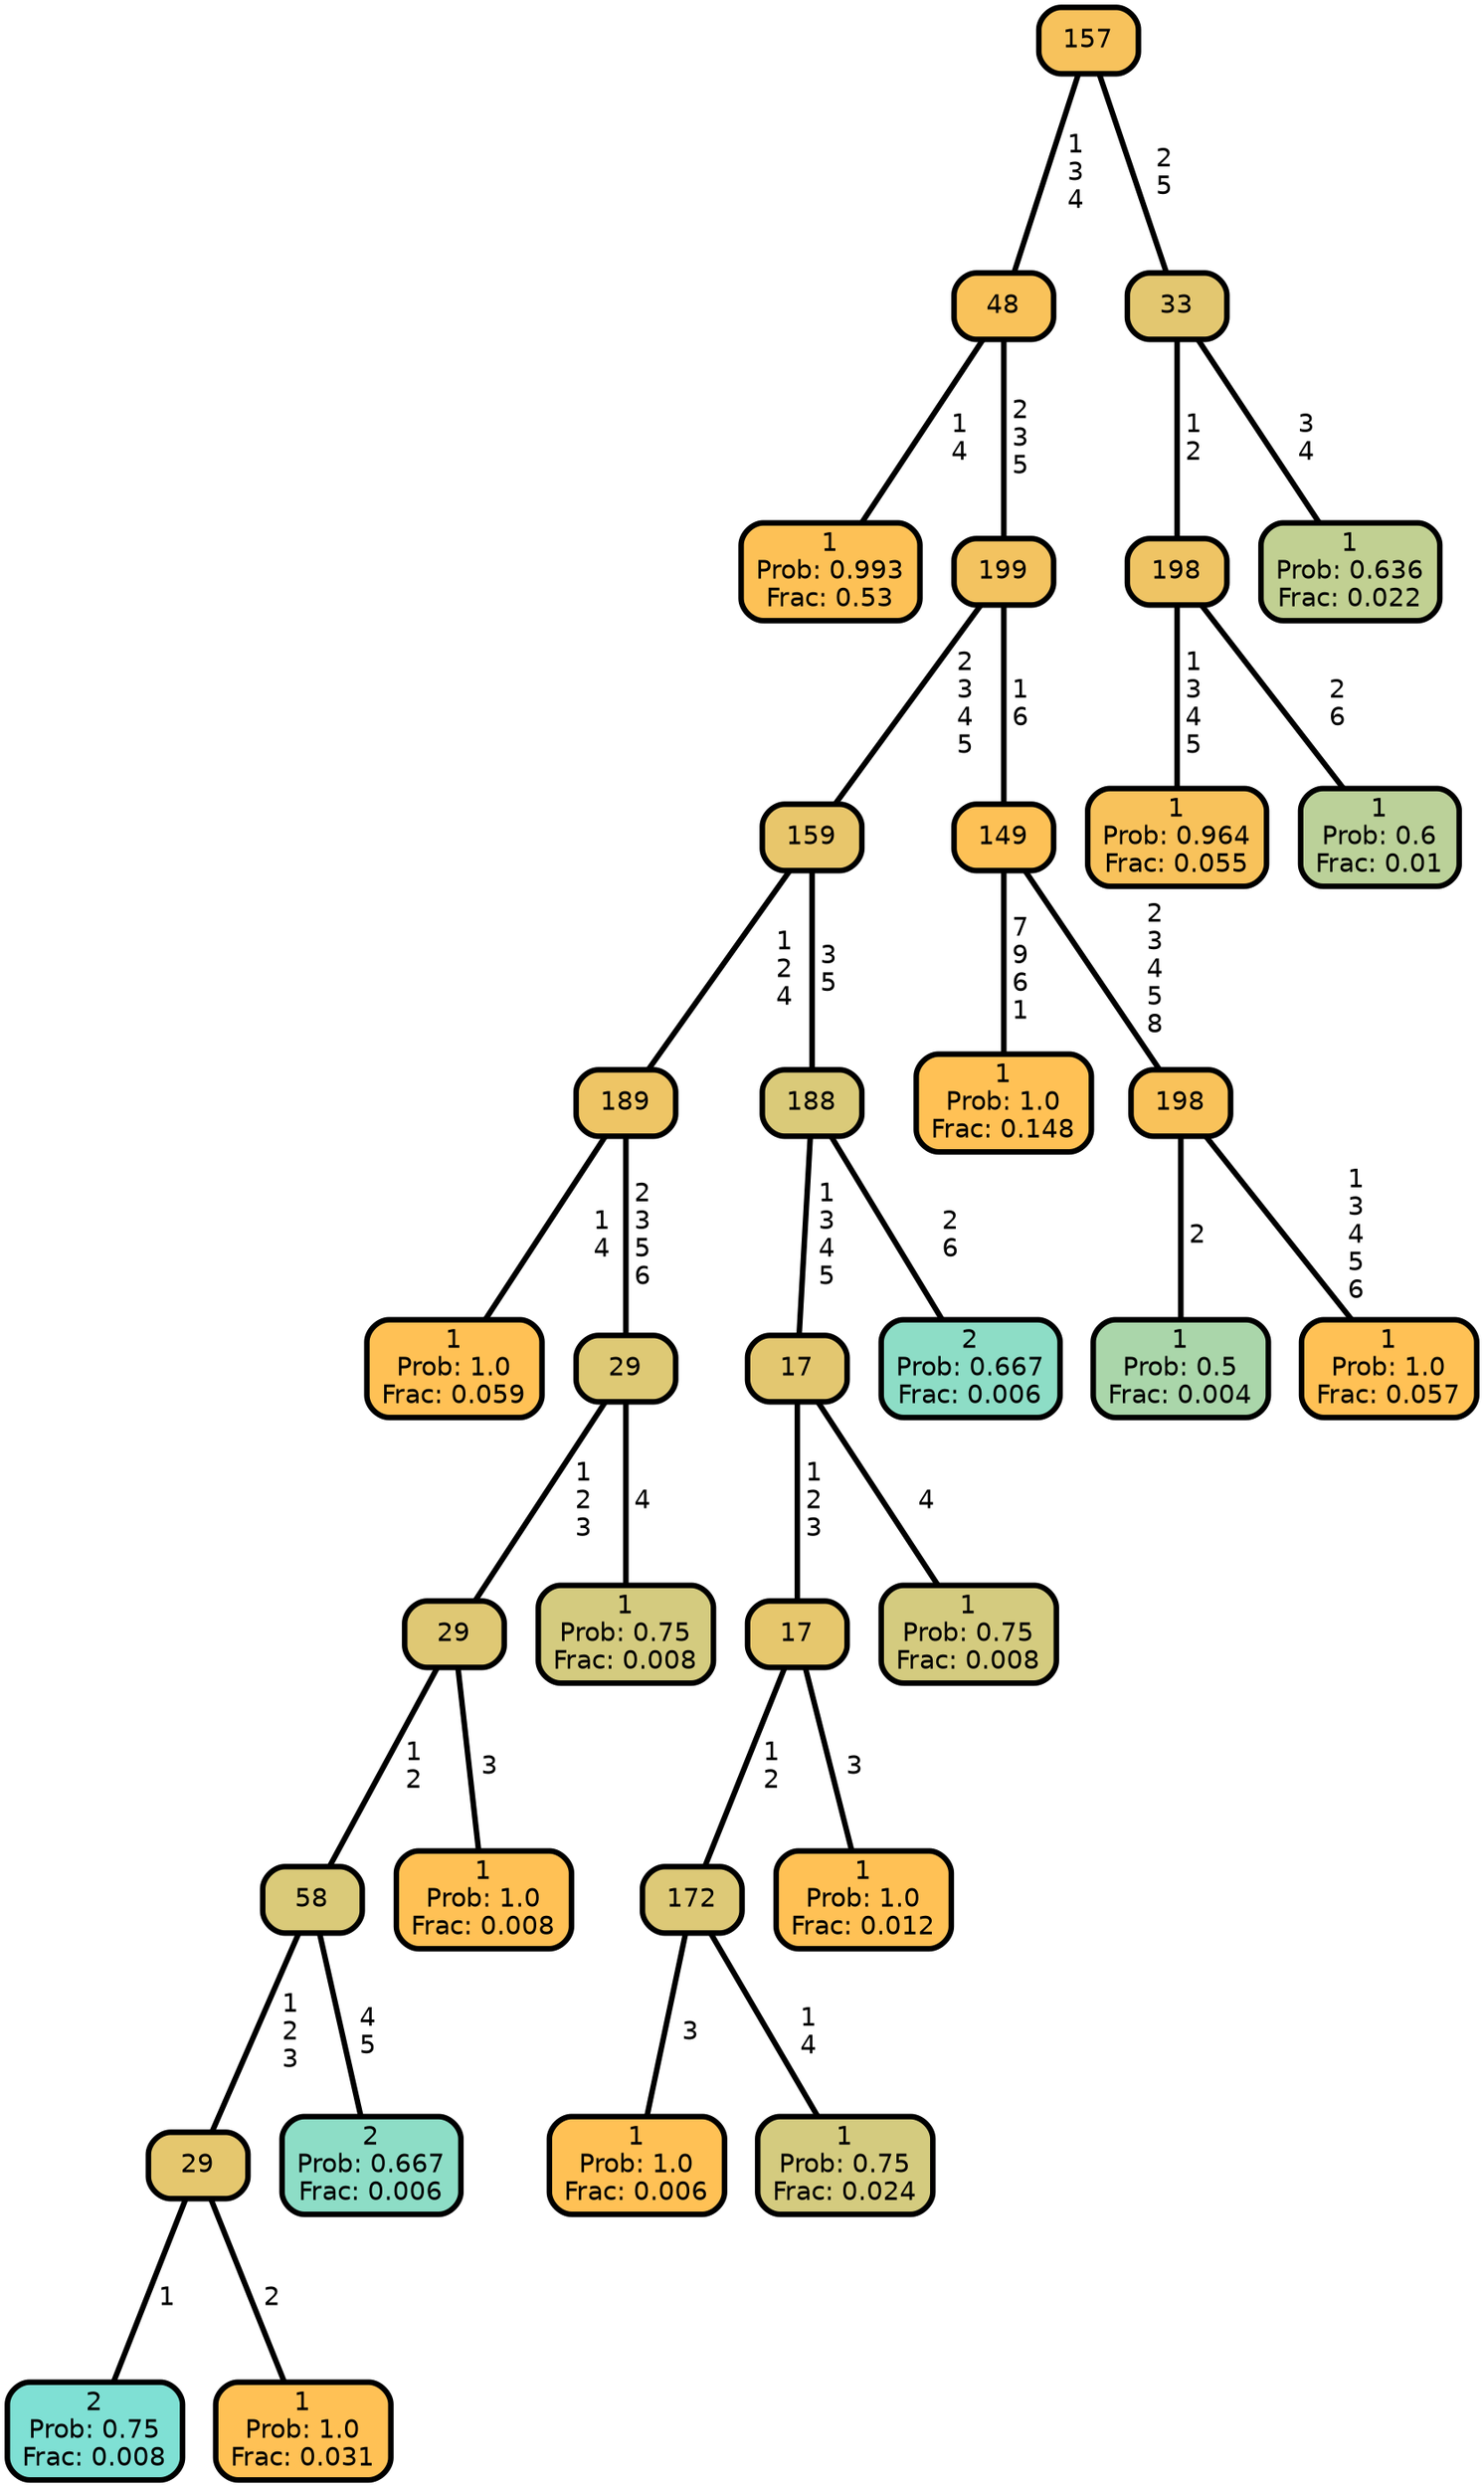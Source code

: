 graph Tree {
node [shape=box, style="filled, rounded",color="black",penwidth="3",fontcolor="black",                 fontname=helvetica] ;
graph [ranksep="0 equally", splines=straight,                 bgcolor=transparent, dpi=200] ;
edge [fontname=helvetica, color=black] ;
0 [label="1
Prob: 0.993
Frac: 0.53", fillcolor="#fdc156"] ;
1 [label="48", fillcolor="#f9c25a"] ;
2 [label="1
Prob: 1.0
Frac: 0.059", fillcolor="#ffc155"] ;
3 [label="189", fillcolor="#eec565"] ;
4 [label="2
Prob: 0.75
Frac: 0.008", fillcolor="#7fe0d4"] ;
5 [label="29", fillcolor="#e5c76e"] ;
6 [label="1
Prob: 1.0
Frac: 0.031", fillcolor="#ffc155"] ;
7 [label="58", fillcolor="#daca79"] ;
8 [label="2
Prob: 0.667
Frac: 0.006", fillcolor="#8dddc6"] ;
9 [label="29", fillcolor="#dfc874"] ;
10 [label="1
Prob: 1.0
Frac: 0.008", fillcolor="#ffc155"] ;
11 [label="29", fillcolor="#dec975"] ;
12 [label="1
Prob: 0.75
Frac: 0.008", fillcolor="#d4cb7f"] ;
13 [label="159", fillcolor="#e8c66b"] ;
14 [label="1
Prob: 1.0
Frac: 0.006", fillcolor="#ffc155"] ;
15 [label="172", fillcolor="#ddc977"] ;
16 [label="1
Prob: 0.75
Frac: 0.024", fillcolor="#d4cb7f"] ;
17 [label="17", fillcolor="#e6c76d"] ;
18 [label="1
Prob: 1.0
Frac: 0.012", fillcolor="#ffc155"] ;
19 [label="17", fillcolor="#e3c770"] ;
20 [label="1
Prob: 0.75
Frac: 0.008", fillcolor="#d4cb7f"] ;
21 [label="188", fillcolor="#daca79"] ;
22 [label="2
Prob: 0.667
Frac: 0.006", fillcolor="#8dddc6"] ;
23 [label="199", fillcolor="#f3c360"] ;
24 [label="1
Prob: 1.0
Frac: 0.148", fillcolor="#ffc155"] ;
25 [label="149", fillcolor="#fdc156"] ;
26 [label="1
Prob: 0.5
Frac: 0.004", fillcolor="#aad6aa"] ;
27 [label="198", fillcolor="#f9c25a"] ;
28 [label="1
Prob: 1.0
Frac: 0.057", fillcolor="#ffc155"] ;
29 [label="157", fillcolor="#f7c25c"] ;
30 [label="1
Prob: 0.964
Frac: 0.055", fillcolor="#f8c25b"] ;
31 [label="198", fillcolor="#efc464"] ;
32 [label="1
Prob: 0.6
Frac: 0.01", fillcolor="#bbd199"] ;
33 [label="33", fillcolor="#e3c770"] ;
34 [label="1
Prob: 0.636
Frac: 0.022", fillcolor="#c1d092"] ;
1 -- 0 [label=" 1\n 4",penwidth=3] ;
1 -- 23 [label=" 2\n 3\n 5",penwidth=3] ;
3 -- 2 [label=" 1\n 4",penwidth=3] ;
3 -- 11 [label=" 2\n 3\n 5\n 6",penwidth=3] ;
5 -- 4 [label=" 1",penwidth=3] ;
5 -- 6 [label=" 2",penwidth=3] ;
7 -- 5 [label=" 1\n 2\n 3",penwidth=3] ;
7 -- 8 [label=" 4\n 5",penwidth=3] ;
9 -- 7 [label=" 1\n 2",penwidth=3] ;
9 -- 10 [label=" 3",penwidth=3] ;
11 -- 9 [label=" 1\n 2\n 3",penwidth=3] ;
11 -- 12 [label=" 4",penwidth=3] ;
13 -- 3 [label=" 1\n 2\n 4",penwidth=3] ;
13 -- 21 [label=" 3\n 5",penwidth=3] ;
15 -- 14 [label=" 3",penwidth=3] ;
15 -- 16 [label=" 1\n 4",penwidth=3] ;
17 -- 15 [label=" 1\n 2",penwidth=3] ;
17 -- 18 [label=" 3",penwidth=3] ;
19 -- 17 [label=" 1\n 2\n 3",penwidth=3] ;
19 -- 20 [label=" 4",penwidth=3] ;
21 -- 19 [label=" 1\n 3\n 4\n 5",penwidth=3] ;
21 -- 22 [label=" 2\n 6",penwidth=3] ;
23 -- 13 [label=" 2\n 3\n 4\n 5",penwidth=3] ;
23 -- 25 [label=" 1\n 6",penwidth=3] ;
25 -- 24 [label=" 7\n 9\n 6\n 1",penwidth=3] ;
25 -- 27 [label=" 2\n 3\n 4\n 5\n 8",penwidth=3] ;
27 -- 26 [label=" 2",penwidth=3] ;
27 -- 28 [label=" 1\n 3\n 4\n 5\n 6",penwidth=3] ;
29 -- 1 [label=" 1\n 3\n 4",penwidth=3] ;
29 -- 33 [label=" 2\n 5",penwidth=3] ;
31 -- 30 [label=" 1\n 3\n 4\n 5",penwidth=3] ;
31 -- 32 [label=" 2\n 6",penwidth=3] ;
33 -- 31 [label=" 1\n 2",penwidth=3] ;
33 -- 34 [label=" 3\n 4",penwidth=3] ;
{rank = same;}}